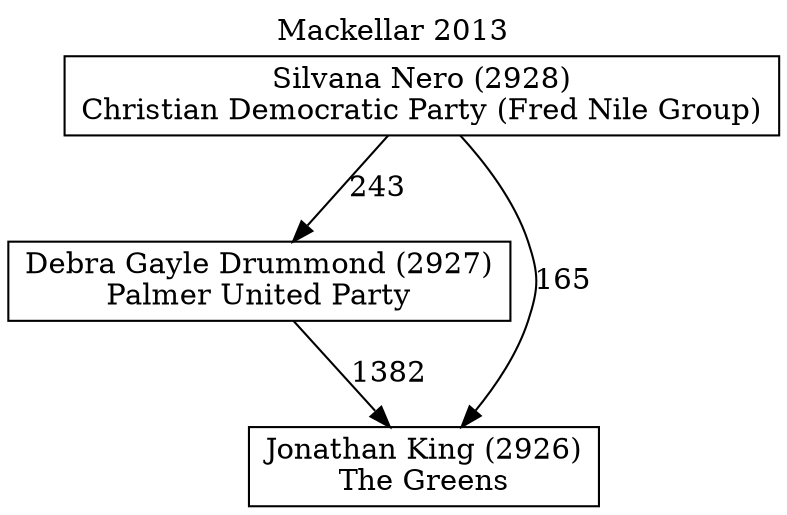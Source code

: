 // House preference flow
digraph "Jonathan King (2926)_Mackellar_2013" {
	graph [label="Mackellar 2013" labelloc=t mclimit=10]
	node [shape=box]
	"Debra Gayle Drummond (2927)" [label="Debra Gayle Drummond (2927)
Palmer United Party"]
	"Jonathan King (2926)" [label="Jonathan King (2926)
The Greens"]
	"Silvana Nero (2928)" [label="Silvana Nero (2928)
Christian Democratic Party (Fred Nile Group)"]
	"Debra Gayle Drummond (2927)" -> "Jonathan King (2926)" [label=1382]
	"Silvana Nero (2928)" -> "Debra Gayle Drummond (2927)" [label=243]
	"Silvana Nero (2928)" -> "Jonathan King (2926)" [label=165]
}
